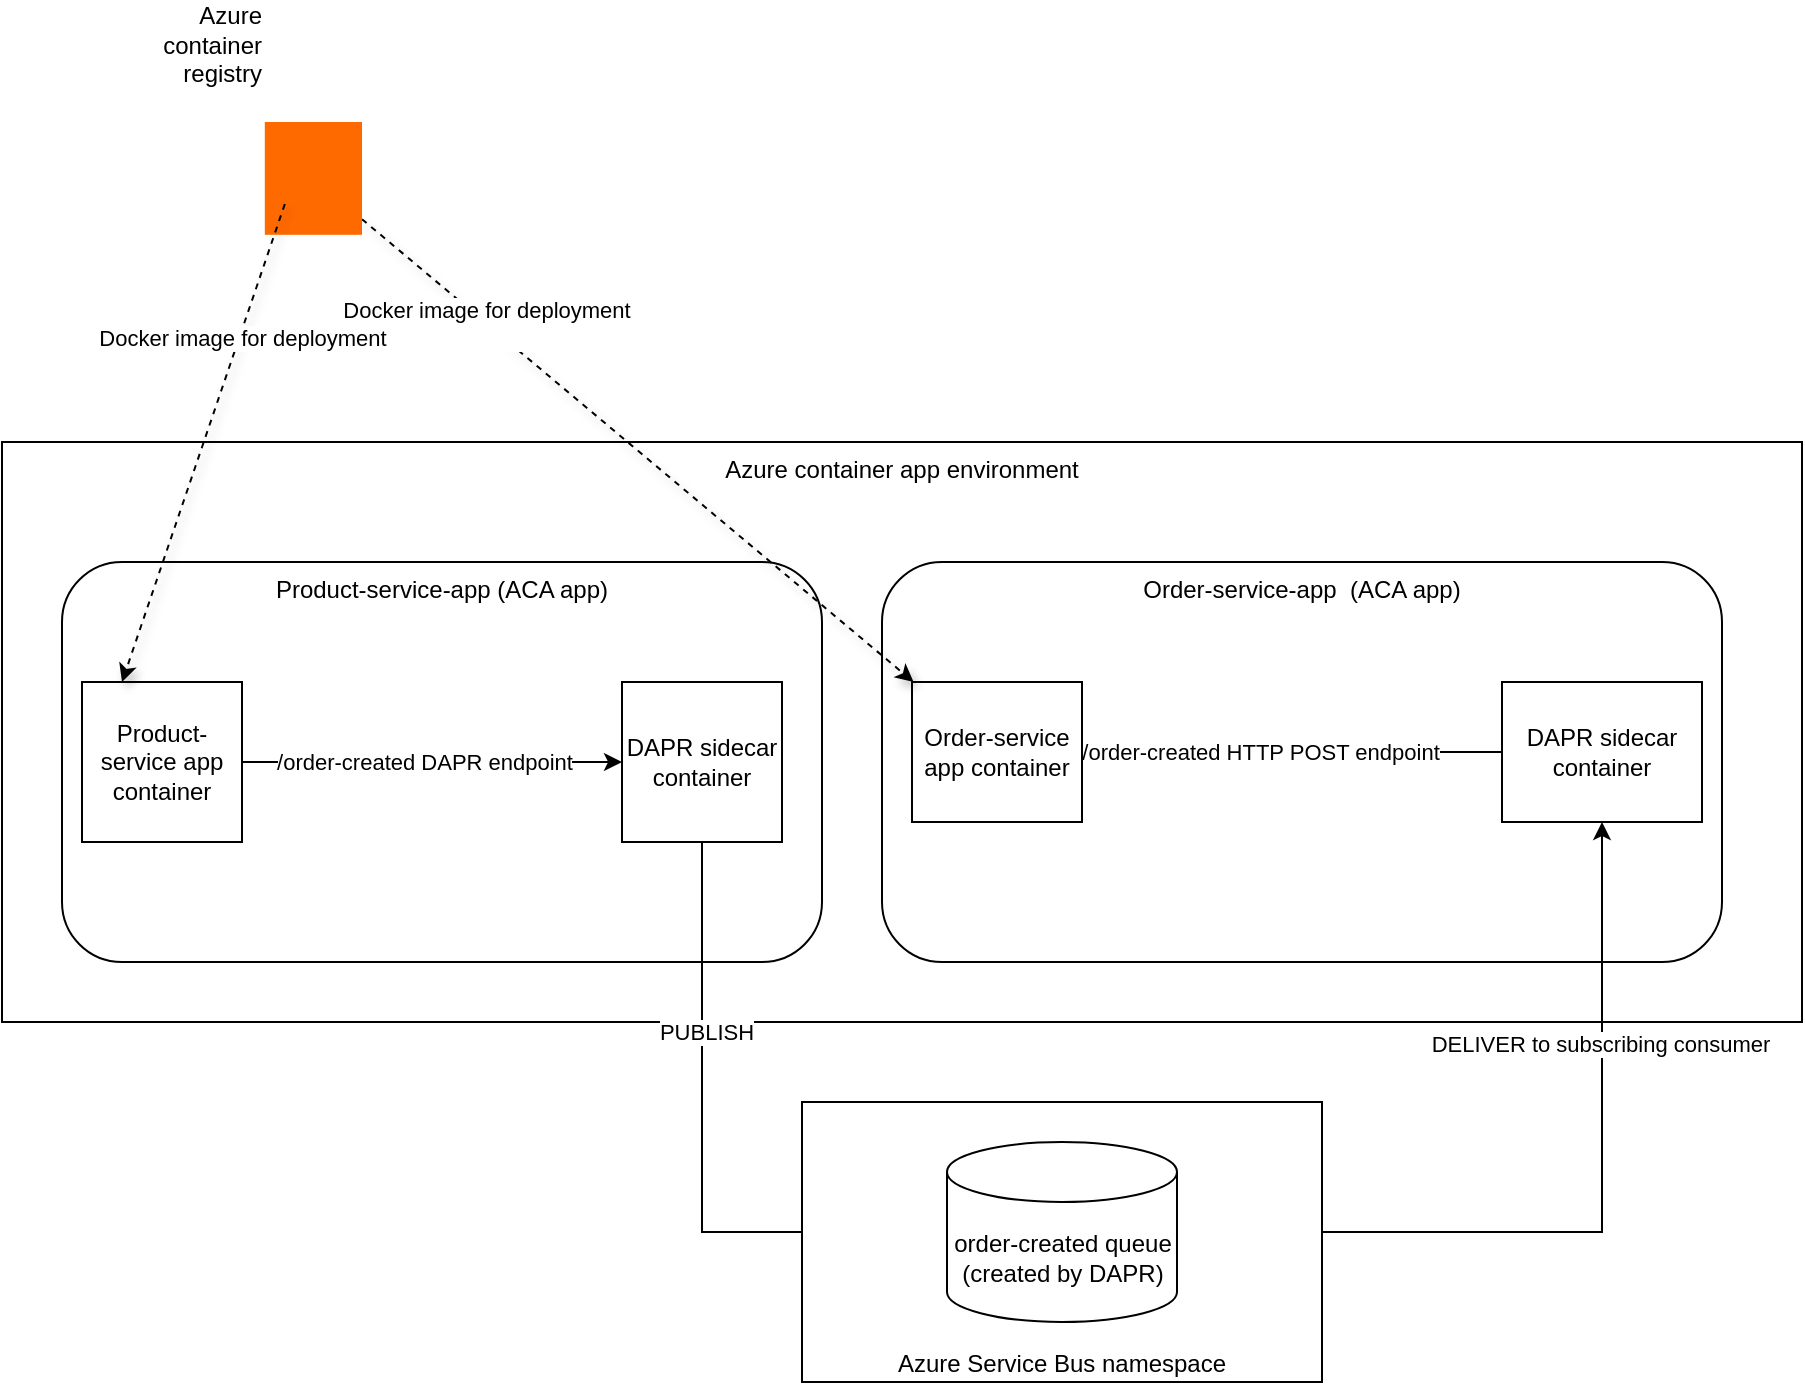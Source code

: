 <mxfile version="28.1.0">
  <diagram name="Page-1" id="tB3gClYYmVn0MQak_x7B">
    <mxGraphModel dx="2276" dy="1765" grid="1" gridSize="10" guides="1" tooltips="1" connect="1" arrows="1" fold="1" page="1" pageScale="1" pageWidth="850" pageHeight="1100" math="0" shadow="0">
      <root>
        <mxCell id="0" />
        <mxCell id="1" parent="0" />
        <mxCell id="7lo1enLAXzsy800MGiQI-18" value="Azure container app environment" style="rounded=0;whiteSpace=wrap;html=1;verticalAlign=top;" vertex="1" parent="1">
          <mxGeometry x="-30" y="70" width="900" height="290" as="geometry" />
        </mxCell>
        <mxCell id="7lo1enLAXzsy800MGiQI-1" value="Product-service-app (ACA app)" style="rounded=1;whiteSpace=wrap;html=1;verticalAlign=top;" vertex="1" parent="1">
          <mxGeometry y="130" width="380" height="200" as="geometry" />
        </mxCell>
        <mxCell id="7lo1enLAXzsy800MGiQI-2" value="Order-service-app&amp;nbsp;&amp;nbsp;(ACA app)" style="rounded=1;whiteSpace=wrap;html=1;verticalAlign=top;" vertex="1" parent="1">
          <mxGeometry x="410" y="130" width="420" height="200" as="geometry" />
        </mxCell>
        <mxCell id="7lo1enLAXzsy800MGiQI-14" style="edgeStyle=orthogonalEdgeStyle;rounded=0;orthogonalLoop=1;jettySize=auto;html=1;exitX=1;exitY=0.5;exitDx=0;exitDy=0;exitPerimeter=0;" edge="1" parent="1" source="7lo1enLAXzsy800MGiQI-3" target="7lo1enLAXzsy800MGiQI-6">
          <mxGeometry relative="1" as="geometry" />
        </mxCell>
        <mxCell id="7lo1enLAXzsy800MGiQI-15" value="DELIVER to subscribing consumer" style="edgeLabel;html=1;align=center;verticalAlign=middle;resizable=0;points=[];" vertex="1" connectable="0" parent="7lo1enLAXzsy800MGiQI-14">
          <mxGeometry x="0.47" y="1" relative="1" as="geometry">
            <mxPoint as="offset" />
          </mxGeometry>
        </mxCell>
        <mxCell id="7lo1enLAXzsy800MGiQI-10" style="edgeStyle=orthogonalEdgeStyle;rounded=0;orthogonalLoop=1;jettySize=auto;html=1;exitX=1;exitY=0.5;exitDx=0;exitDy=0;" edge="1" parent="1" source="7lo1enLAXzsy800MGiQI-4" target="7lo1enLAXzsy800MGiQI-5">
          <mxGeometry relative="1" as="geometry" />
        </mxCell>
        <mxCell id="7lo1enLAXzsy800MGiQI-11" value="/order-created DAPR endpoint" style="edgeLabel;html=1;align=center;verticalAlign=middle;resizable=0;points=[];" vertex="1" connectable="0" parent="7lo1enLAXzsy800MGiQI-10">
          <mxGeometry x="-0.175" y="2" relative="1" as="geometry">
            <mxPoint x="12" y="2" as="offset" />
          </mxGeometry>
        </mxCell>
        <mxCell id="7lo1enLAXzsy800MGiQI-4" value="Product-service app container" style="rounded=0;whiteSpace=wrap;html=1;" vertex="1" parent="1">
          <mxGeometry x="10" y="190" width="80" height="80" as="geometry" />
        </mxCell>
        <mxCell id="7lo1enLAXzsy800MGiQI-5" value="DAPR sidecar container" style="rounded=0;whiteSpace=wrap;html=1;" vertex="1" parent="1">
          <mxGeometry x="280" y="190" width="80" height="80" as="geometry" />
        </mxCell>
        <mxCell id="7lo1enLAXzsy800MGiQI-16" style="edgeStyle=orthogonalEdgeStyle;rounded=0;orthogonalLoop=1;jettySize=auto;html=1;exitX=0;exitY=0.5;exitDx=0;exitDy=0;entryX=1;entryY=0.5;entryDx=0;entryDy=0;" edge="1" parent="1" source="7lo1enLAXzsy800MGiQI-6" target="7lo1enLAXzsy800MGiQI-7">
          <mxGeometry relative="1" as="geometry" />
        </mxCell>
        <mxCell id="7lo1enLAXzsy800MGiQI-17" value="/order-created HTTP POST endpoint" style="edgeLabel;html=1;align=center;verticalAlign=middle;resizable=0;points=[];" vertex="1" connectable="0" parent="7lo1enLAXzsy800MGiQI-16">
          <mxGeometry x="0.25" relative="1" as="geometry">
            <mxPoint x="10" as="offset" />
          </mxGeometry>
        </mxCell>
        <mxCell id="7lo1enLAXzsy800MGiQI-6" value="DAPR sidecar container" style="rounded=0;whiteSpace=wrap;html=1;" vertex="1" parent="1">
          <mxGeometry x="720" y="190" width="100" height="70" as="geometry" />
        </mxCell>
        <mxCell id="7lo1enLAXzsy800MGiQI-7" value="Order-service app container" style="rounded=0;whiteSpace=wrap;html=1;" vertex="1" parent="1">
          <mxGeometry x="425" y="190" width="85" height="70" as="geometry" />
        </mxCell>
        <mxCell id="7lo1enLAXzsy800MGiQI-12" style="edgeStyle=orthogonalEdgeStyle;rounded=0;orthogonalLoop=1;jettySize=auto;html=1;exitX=0.5;exitY=1;exitDx=0;exitDy=0;entryX=0;entryY=0.5;entryDx=0;entryDy=0;entryPerimeter=0;" edge="1" parent="1" source="7lo1enLAXzsy800MGiQI-5" target="7lo1enLAXzsy800MGiQI-3">
          <mxGeometry relative="1" as="geometry" />
        </mxCell>
        <mxCell id="7lo1enLAXzsy800MGiQI-13" value="PUBLISH" style="edgeLabel;html=1;align=center;verticalAlign=middle;resizable=0;points=[];" vertex="1" connectable="0" parent="7lo1enLAXzsy800MGiQI-12">
          <mxGeometry x="-0.404" y="2" relative="1" as="geometry">
            <mxPoint as="offset" />
          </mxGeometry>
        </mxCell>
        <mxCell id="7lo1enLAXzsy800MGiQI-21" style="rounded=0;orthogonalLoop=1;jettySize=auto;html=1;shadow=1;shape=filledEdge;dashed=1;" edge="1" parent="1" source="7lo1enLAXzsy800MGiQI-19" target="7lo1enLAXzsy800MGiQI-7">
          <mxGeometry relative="1" as="geometry" />
        </mxCell>
        <mxCell id="7lo1enLAXzsy800MGiQI-24" value="Docker image for deployment&lt;div&gt;&lt;br&gt;&lt;/div&gt;" style="edgeLabel;html=1;align=center;verticalAlign=middle;resizable=0;points=[];" vertex="1" connectable="0" parent="7lo1enLAXzsy800MGiQI-21">
          <mxGeometry x="-0.557" y="-1" relative="1" as="geometry">
            <mxPoint x="1" as="offset" />
          </mxGeometry>
        </mxCell>
        <mxCell id="7lo1enLAXzsy800MGiQI-19" value="Azure container registry&lt;div&gt;&lt;br/&gt;&lt;/div&gt;" style="points=[];aspect=fixed;align=right;shadow=0;dashed=0;fillColor=#FF6A00;strokeColor=none;shape=mxgraph.alibaba_cloud.acr_cloud_container_registry;verticalAlign=bottom;whiteSpace=wrap;html=1;labelPosition=left;verticalLabelPosition=top;" vertex="1" parent="1">
          <mxGeometry x="101.4" y="-90" width="48.6" height="56.4" as="geometry" />
        </mxCell>
        <mxCell id="7lo1enLAXzsy800MGiQI-22" style="rounded=0;orthogonalLoop=1;jettySize=auto;html=1;shadow=1;shape=filledEdge;exitX=0.206;exitY=0.727;exitDx=0;exitDy=0;exitPerimeter=0;entryX=0.25;entryY=0;entryDx=0;entryDy=0;dashed=1;" edge="1" parent="1" source="7lo1enLAXzsy800MGiQI-19" target="7lo1enLAXzsy800MGiQI-4">
          <mxGeometry relative="1" as="geometry">
            <mxPoint x="40" y="-140" as="sourcePoint" />
            <mxPoint x="228" y="114" as="targetPoint" />
          </mxGeometry>
        </mxCell>
        <mxCell id="7lo1enLAXzsy800MGiQI-23" value="Docker image for deployment" style="edgeLabel;html=1;align=center;verticalAlign=middle;resizable=0;points=[];" vertex="1" connectable="0" parent="7lo1enLAXzsy800MGiQI-22">
          <mxGeometry x="-0.441" y="1" relative="1" as="geometry">
            <mxPoint as="offset" />
          </mxGeometry>
        </mxCell>
        <mxCell id="7lo1enLAXzsy800MGiQI-26" value="" style="group" vertex="1" connectable="0" parent="1">
          <mxGeometry x="370" y="400" width="272.8" height="140" as="geometry" />
        </mxCell>
        <mxCell id="7lo1enLAXzsy800MGiQI-25" value="Azure Service Bus namespace" style="rounded=0;whiteSpace=wrap;html=1;verticalAlign=bottom;" vertex="1" parent="7lo1enLAXzsy800MGiQI-26">
          <mxGeometry width="260" height="140" as="geometry" />
        </mxCell>
        <mxCell id="7lo1enLAXzsy800MGiQI-3" value="order-created queue (created by DAPR)" style="shape=cylinder3;whiteSpace=wrap;html=1;boundedLbl=1;backgroundOutline=1;size=15;" vertex="1" parent="7lo1enLAXzsy800MGiQI-26">
          <mxGeometry x="72.5" y="20" width="115" height="90" as="geometry" />
        </mxCell>
      </root>
    </mxGraphModel>
  </diagram>
</mxfile>
